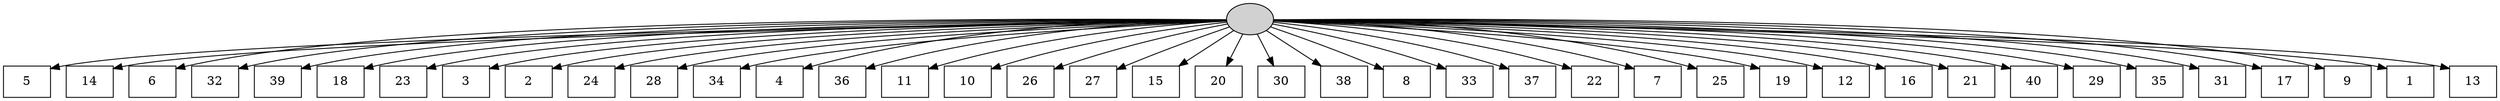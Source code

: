 digraph G {
0[style=filled, fillcolor=grey82, label=""];
1[shape=box,style=filled, fillcolor=white,label="5\n"];
2[shape=box,style=filled, fillcolor=white,label="14\n"];
3[shape=box,style=filled, fillcolor=white,label="6\n"];
4[shape=box,style=filled, fillcolor=white,label="32\n"];
5[shape=box,style=filled, fillcolor=white,label="39\n"];
6[shape=box,style=filled, fillcolor=white,label="18\n"];
7[shape=box,style=filled, fillcolor=white,label="23\n"];
8[shape=box,style=filled, fillcolor=white,label="3\n"];
9[shape=box,style=filled, fillcolor=white,label="2\n"];
10[shape=box,style=filled, fillcolor=white,label="24\n"];
11[shape=box,style=filled, fillcolor=white,label="28\n"];
12[shape=box,style=filled, fillcolor=white,label="34\n"];
13[shape=box,style=filled, fillcolor=white,label="4\n"];
14[shape=box,style=filled, fillcolor=white,label="36\n"];
15[shape=box,style=filled, fillcolor=white,label="11\n"];
16[shape=box,style=filled, fillcolor=white,label="10\n"];
17[shape=box,style=filled, fillcolor=white,label="26\n"];
18[shape=box,style=filled, fillcolor=white,label="27\n"];
19[shape=box,style=filled, fillcolor=white,label="15\n"];
20[shape=box,style=filled, fillcolor=white,label="20\n"];
21[shape=box,style=filled, fillcolor=white,label="30\n"];
22[shape=box,style=filled, fillcolor=white,label="38\n"];
23[shape=box,style=filled, fillcolor=white,label="8\n"];
24[shape=box,style=filled, fillcolor=white,label="33\n"];
25[shape=box,style=filled, fillcolor=white,label="37\n"];
26[shape=box,style=filled, fillcolor=white,label="22\n"];
27[shape=box,style=filled, fillcolor=white,label="7\n"];
28[shape=box,style=filled, fillcolor=white,label="25\n"];
29[shape=box,style=filled, fillcolor=white,label="19\n"];
30[shape=box,style=filled, fillcolor=white,label="12\n"];
31[shape=box,style=filled, fillcolor=white,label="16\n"];
32[shape=box,style=filled, fillcolor=white,label="21\n"];
33[shape=box,style=filled, fillcolor=white,label="40\n"];
34[shape=box,style=filled, fillcolor=white,label="29\n"];
35[shape=box,style=filled, fillcolor=white,label="35\n"];
36[shape=box,style=filled, fillcolor=white,label="31\n"];
37[shape=box,style=filled, fillcolor=white,label="17\n"];
38[shape=box,style=filled, fillcolor=white,label="9\n"];
39[shape=box,style=filled, fillcolor=white,label="1\n"];
40[shape=box,style=filled, fillcolor=white,label="13\n"];
0->1 ;
0->2 ;
0->3 ;
0->4 ;
0->5 ;
0->6 ;
0->7 ;
0->8 ;
0->9 ;
0->10 ;
0->11 ;
0->12 ;
0->13 ;
0->14 ;
0->15 ;
0->16 ;
0->17 ;
0->18 ;
0->19 ;
0->20 ;
0->21 ;
0->22 ;
0->23 ;
0->24 ;
0->25 ;
0->26 ;
0->27 ;
0->28 ;
0->29 ;
0->30 ;
0->31 ;
0->32 ;
0->33 ;
0->34 ;
0->35 ;
0->36 ;
0->37 ;
0->38 ;
0->39 ;
0->40 ;
}
